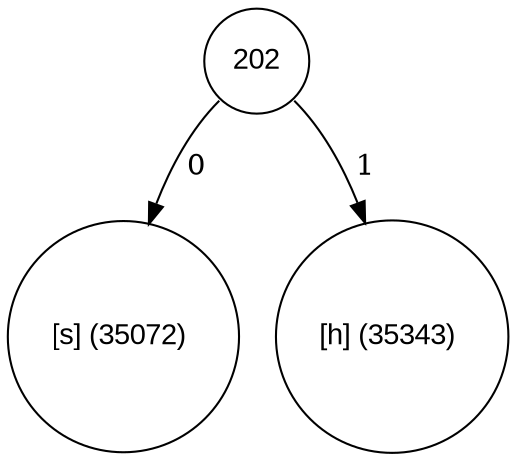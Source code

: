 digraph tree {
	node [fontname="Arial", shape="circle", width=0.5]; 

202:se -> 104 [label = " 1"]; 
104 [label = "[h] (35343) "]; 
202:sw -> 115 [label = " 0"]; 
115 [label = "[s] (35072) "]; 
}
